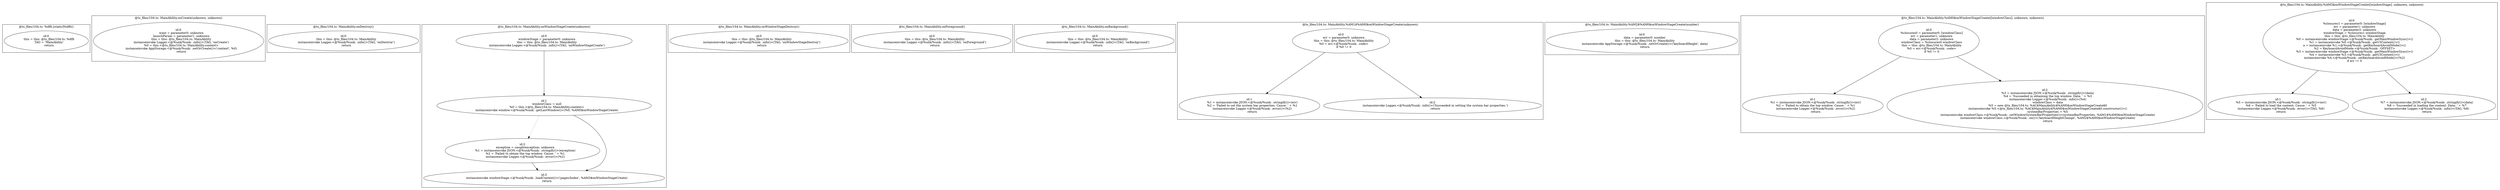 digraph "104.ts" {
subgraph "cluster_@ts_files/104.ts: %dflt.[static]%dflt()" {
  label="@ts_files/104.ts: %dflt.[static]%dflt()";
  Node33690 [label="id:0
      this = this: @ts_files/104.ts: %dflt
      TAG = 'MainAbility'
      return"];
}
subgraph "cluster_@ts_files/104.ts: MainAbility.onCreate(unknown, unknown)" {
  label="@ts_files/104.ts: MainAbility.onCreate(unknown, unknown)";
  Node51790 [label="id:0
      want = parameter0: unknown
      launchParam = parameter1: unknown
      this = this: @ts_files/104.ts: MainAbility
      instanceinvoke Logger.<@%unk/%unk: .info()>(TAG, 'onCreate')
      %0 = this.<@ts_files/104.ts: MainAbility.context>
      instanceinvoke AppStorage.<@%unk/%unk: .setOrCreate()>('context', %0)
      return"];
}
subgraph "cluster_@ts_files/104.ts: MainAbility.onDestroy()" {
  label="@ts_files/104.ts: MainAbility.onDestroy()";
  Node36850 [label="id:0
      this = this: @ts_files/104.ts: MainAbility
      instanceinvoke Logger.<@%unk/%unk: .info()>(TAG, 'onDestroy')
      return"];
}
subgraph "cluster_@ts_files/104.ts: MainAbility.onWindowStageCreate(unknown)" {
  label="@ts_files/104.ts: MainAbility.onWindowStageCreate(unknown)";
  Node54510 [label="id:0
      windowStage = parameter0: unknown
      this = this: @ts_files/104.ts: MainAbility
      instanceinvoke Logger.<@%unk/%unk: .info()>(TAG, 'onWindowStageCreate')"];
  Node54511 [label="id:1
      windowClass = null
      %0 = this.<@ts_files/104.ts: MainAbility.context>
      instanceinvoke window.<@%unk/%unk: .getLastWindow()>(%0, %AM0$onWindowStageCreate)"];
  Node54512 [label="id:2
      exception = caughtexception: unknown
      %1 = instanceinvoke JSON.<@%unk/%unk: .stringify()>(exception)
      %2 = 'Failed to obtain the top window. Cause: ' + %1
      instanceinvoke Logger.<@%unk/%unk: .error()>(%2)"];
  Node54513 [label="id:3
      instanceinvoke windowStage.<@%unk/%unk: .loadContent()>('pages/Index', %AM3$onWindowStageCreate)
      return"];
  Node54510 -> Node54511;
  Node54511 -> Node54513;
  Node54511 -> Node54512[style="dotted"];
  Node54512 -> Node54513;
}
subgraph "cluster_@ts_files/104.ts: MainAbility.onWindowStageDestroy()" {
  label="@ts_files/104.ts: MainAbility.onWindowStageDestroy()";
  Node48170 [label="id:0
      this = this: @ts_files/104.ts: MainAbility
      instanceinvoke Logger.<@%unk/%unk: .info()>(TAG, 'onWindowStageDestroy')
      return"];
}
subgraph "cluster_@ts_files/104.ts: MainAbility.onForeground()" {
  label="@ts_files/104.ts: MainAbility.onForeground()";
  Node39900 [label="id:0
      this = this: @ts_files/104.ts: MainAbility
      instanceinvoke Logger.<@%unk/%unk: .info()>(TAG, 'onForeground')
      return"];
}
subgraph "cluster_@ts_files/104.ts: MainAbility.onBackground()" {
  label="@ts_files/104.ts: MainAbility.onBackground()";
  Node39630 [label="id:0
      this = this: @ts_files/104.ts: MainAbility
      instanceinvoke Logger.<@%unk/%unk: .info()>(TAG, 'onBackground')
      return"];
}
subgraph "cluster_@ts_files/104.ts: MainAbility.%AM1$%AM0$onWindowStageCreate(unknown)" {
  label="@ts_files/104.ts: MainAbility.%AM1$%AM0$onWindowStageCreate(unknown)";
  Node59780 [label="id:0
      err = parameter0: unknown
      this = this: @ts_files/104.ts: MainAbility
      %0 = err.<@%unk/%unk: .code>
      if %0 != 0"];
  Node59781 [label="id:1
      %1 = instanceinvoke JSON.<@%unk/%unk: .stringify()>(err)
      %2 = 'Failed to set the system bar properties. Cause: ' + %1
      instanceinvoke Logger.<@%unk/%unk: .error()>(%2)
      return"];
  Node59782 [label="id:2
      instanceinvoke Logger.<@%unk/%unk: .info()>('Succeeded in setting the system bar properties.')
      return"];
  Node59780 -> Node59781;
  Node59780 -> Node59782;
}
subgraph "cluster_@ts_files/104.ts: MainAbility.%AM2$%AM0$onWindowStageCreate(number)" {
  label="@ts_files/104.ts: MainAbility.%AM2$%AM0$onWindowStageCreate(number)";
  Node58440 [label="id:0
      data = parameter0: number
      this = this: @ts_files/104.ts: MainAbility
      instanceinvoke AppStorage.<@%unk/%unk: .setOrCreate()>('keyboardHeight', data)
      return"];
}
subgraph "cluster_@ts_files/104.ts: MainAbility.%AM0$onWindowStageCreate([windowClass], unknown, unknown)" {
  label="@ts_files/104.ts: MainAbility.%AM0$onWindowStageCreate([windowClass], unknown, unknown)";
  Node80000 [label="id:0
      %closures0 = parameter0: [windowClass]
      err = parameter1: unknown
      data = parameter2: unknown
      windowClass = %closures0.windowClass
      this = this: @ts_files/104.ts: MainAbility
      %0 = err.<@%unk/%unk: .code>
      if %0 != 0"];
  Node80001 [label="id:1
      %1 = instanceinvoke JSON.<@%unk/%unk: .stringify()>(err)
      %2 = 'Failed to obtain the top window. Cause: ' + %1
      instanceinvoke Logger.<@%unk/%unk: .error()>(%2)
      return"];
  Node80002 [label="id:2
      %3 = instanceinvoke JSON.<@%unk/%unk: .stringify()>(data)
      %4 = 'Succeeded in obtaining the top window. Data: ' + %3
      instanceinvoke Logger.<@%unk/%unk: .info()>(%4)
      windowClass = data
      %5 = new @ts_files/104.ts: %AC$MainAbility$%AM0$onWindowStageCreate$0
      instanceinvoke %5.<@ts_files/104.ts: %AC$MainAbility$%AM0$onWindowStageCreate$0.constructor()>()
      systemBarProperties = %5
      instanceinvoke windowClass.<@%unk/%unk: .setWindowSystemBarProperties()>(systemBarProperties, %AM1$%AM0$onWindowStageCreate)
      instanceinvoke windowClass.<@%unk/%unk: .on()>('keyboardHeightChange', %AM2$%AM0$onWindowStageCreate)
      return"];
  Node80000 -> Node80001;
  Node80000 -> Node80002;
}
subgraph "cluster_@ts_files/104.ts: MainAbility.%AM3$onWindowStageCreate([windowStage], unknown, unknown)" {
  label="@ts_files/104.ts: MainAbility.%AM3$onWindowStageCreate([windowStage], unknown, unknown)";
  Node80010 [label="id:0
      %closures1 = parameter0: [windowStage]
      err = parameter1: unknown
      data = parameter2: unknown
      windowStage = %closures1.windowStage
      this = this: @ts_files/104.ts: MainAbility
      %0 = instanceinvoke windowStage.<@%unk/%unk: .getMainWindowSync()>()
      %1 = instanceinvoke %0.<@%unk/%unk: .getUIContext()>()
      a = instanceinvoke %1.<@%unk/%unk: .getKeyboardAvoidMode()>()
      %2 = KeyboardAvoidMode.<@%unk/%unk: .OFFSET>
      %3 = instanceinvoke windowStage.<@%unk/%unk: .getMainWindowSync()>()
      %4 = instanceinvoke %3.<@%unk/%unk: .getUIContext()>()
      instanceinvoke %4.<@%unk/%unk: .setKeyboardAvoidMode()>(%2)
      if err != 0"];
  Node80011 [label="id:1
      %5 = instanceinvoke JSON.<@%unk/%unk: .stringify()>(err)
      %6 = 'Failed to load the content. Cause: ' + %5
      instanceinvoke Logger.<@%unk/%unk: .error()>(TAG, %6)
      return"];
  Node80012 [label="id:2
      %7 = instanceinvoke JSON.<@%unk/%unk: .stringify()>(data)
      %8 = 'Succeeded in loading the content. Data: ' + %7
      instanceinvoke Logger.<@%unk/%unk: .info()>(TAG, %8)
      return"];
  Node80010 -> Node80011;
  Node80010 -> Node80012;
}
}
